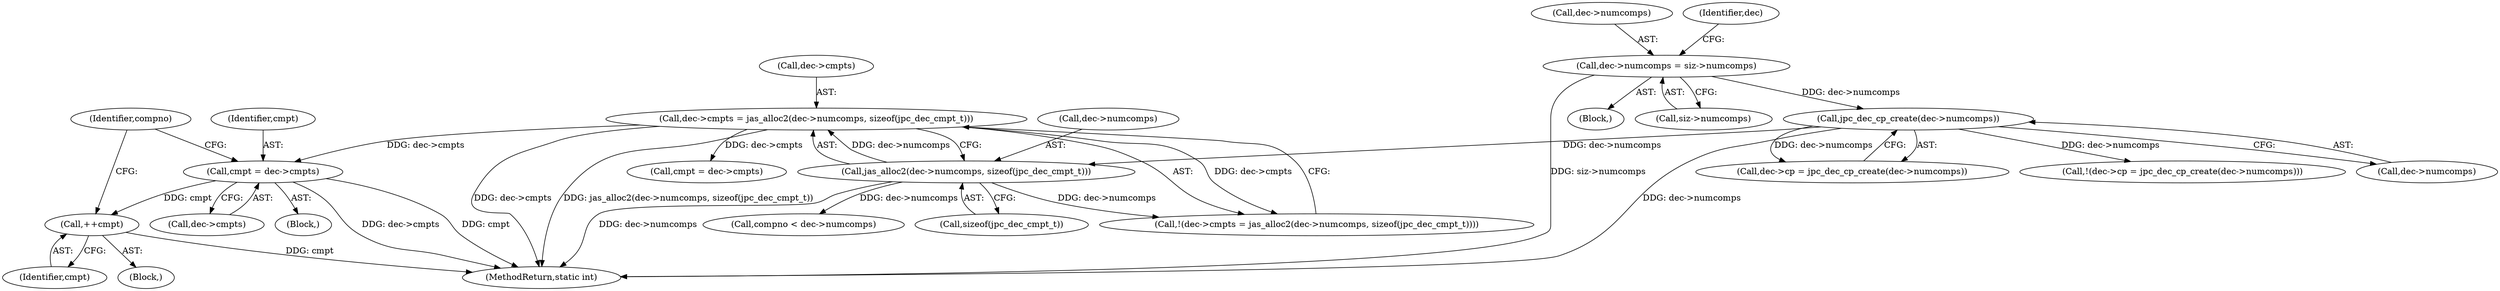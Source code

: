 digraph "0_jasper_d91198abd00fc435a397fe6bad906a4c1748e9cf@pointer" {
"1000232" [label="(Call,++cmpt)"];
"1000219" [label="(Call,cmpt = dec->cmpts)"];
"1000200" [label="(Call,dec->cmpts = jas_alloc2(dec->numcomps, sizeof(jpc_dec_cmpt_t)))"];
"1000204" [label="(Call,jas_alloc2(dec->numcomps, sizeof(jpc_dec_cmpt_t)))"];
"1000190" [label="(Call,jpc_dec_cp_create(dec->numcomps))"];
"1000177" [label="(Call,dec->numcomps = siz->numcomps)"];
"1000204" [label="(Call,jas_alloc2(dec->numcomps, sizeof(jpc_dec_cmpt_t)))"];
"1000208" [label="(Call,sizeof(jpc_dec_cmpt_t))"];
"1000104" [label="(Block,)"];
"1000185" [label="(Call,!(dec->cp = jpc_dec_cp_create(dec->numcomps)))"];
"1000233" [label="(Identifier,cmpt)"];
"1000225" [label="(Identifier,compno)"];
"1000178" [label="(Call,dec->numcomps)"];
"1000232" [label="(Call,++cmpt)"];
"1000201" [label="(Call,dec->cmpts)"];
"1000177" [label="(Call,dec->numcomps = siz->numcomps)"];
"1000221" [label="(Call,dec->cmpts)"];
"1000219" [label="(Call,cmpt = dec->cmpts)"];
"1000678" [label="(MethodReturn,static int)"];
"1000220" [label="(Identifier,cmpt)"];
"1000215" [label="(Block,)"];
"1000199" [label="(Call,!(dec->cmpts = jas_alloc2(dec->numcomps, sizeof(jpc_dec_cmpt_t))))"];
"1000205" [label="(Call,dec->numcomps)"];
"1000200" [label="(Call,dec->cmpts = jas_alloc2(dec->numcomps, sizeof(jpc_dec_cmpt_t)))"];
"1000188" [label="(Identifier,dec)"];
"1000181" [label="(Call,siz->numcomps)"];
"1000578" [label="(Call,cmpt = dec->cmpts)"];
"1000229" [label="(Block,)"];
"1000224" [label="(Call,compno < dec->numcomps)"];
"1000191" [label="(Call,dec->numcomps)"];
"1000186" [label="(Call,dec->cp = jpc_dec_cp_create(dec->numcomps))"];
"1000190" [label="(Call,jpc_dec_cp_create(dec->numcomps))"];
"1000232" -> "1000229"  [label="AST: "];
"1000232" -> "1000233"  [label="CFG: "];
"1000233" -> "1000232"  [label="AST: "];
"1000225" -> "1000232"  [label="CFG: "];
"1000232" -> "1000678"  [label="DDG: cmpt"];
"1000219" -> "1000232"  [label="DDG: cmpt"];
"1000219" -> "1000215"  [label="AST: "];
"1000219" -> "1000221"  [label="CFG: "];
"1000220" -> "1000219"  [label="AST: "];
"1000221" -> "1000219"  [label="AST: "];
"1000225" -> "1000219"  [label="CFG: "];
"1000219" -> "1000678"  [label="DDG: dec->cmpts"];
"1000219" -> "1000678"  [label="DDG: cmpt"];
"1000200" -> "1000219"  [label="DDG: dec->cmpts"];
"1000200" -> "1000199"  [label="AST: "];
"1000200" -> "1000204"  [label="CFG: "];
"1000201" -> "1000200"  [label="AST: "];
"1000204" -> "1000200"  [label="AST: "];
"1000199" -> "1000200"  [label="CFG: "];
"1000200" -> "1000678"  [label="DDG: dec->cmpts"];
"1000200" -> "1000678"  [label="DDG: jas_alloc2(dec->numcomps, sizeof(jpc_dec_cmpt_t))"];
"1000200" -> "1000199"  [label="DDG: dec->cmpts"];
"1000204" -> "1000200"  [label="DDG: dec->numcomps"];
"1000200" -> "1000578"  [label="DDG: dec->cmpts"];
"1000204" -> "1000208"  [label="CFG: "];
"1000205" -> "1000204"  [label="AST: "];
"1000208" -> "1000204"  [label="AST: "];
"1000204" -> "1000678"  [label="DDG: dec->numcomps"];
"1000204" -> "1000199"  [label="DDG: dec->numcomps"];
"1000190" -> "1000204"  [label="DDG: dec->numcomps"];
"1000204" -> "1000224"  [label="DDG: dec->numcomps"];
"1000190" -> "1000186"  [label="AST: "];
"1000190" -> "1000191"  [label="CFG: "];
"1000191" -> "1000190"  [label="AST: "];
"1000186" -> "1000190"  [label="CFG: "];
"1000190" -> "1000678"  [label="DDG: dec->numcomps"];
"1000190" -> "1000185"  [label="DDG: dec->numcomps"];
"1000190" -> "1000186"  [label="DDG: dec->numcomps"];
"1000177" -> "1000190"  [label="DDG: dec->numcomps"];
"1000177" -> "1000104"  [label="AST: "];
"1000177" -> "1000181"  [label="CFG: "];
"1000178" -> "1000177"  [label="AST: "];
"1000181" -> "1000177"  [label="AST: "];
"1000188" -> "1000177"  [label="CFG: "];
"1000177" -> "1000678"  [label="DDG: siz->numcomps"];
}
